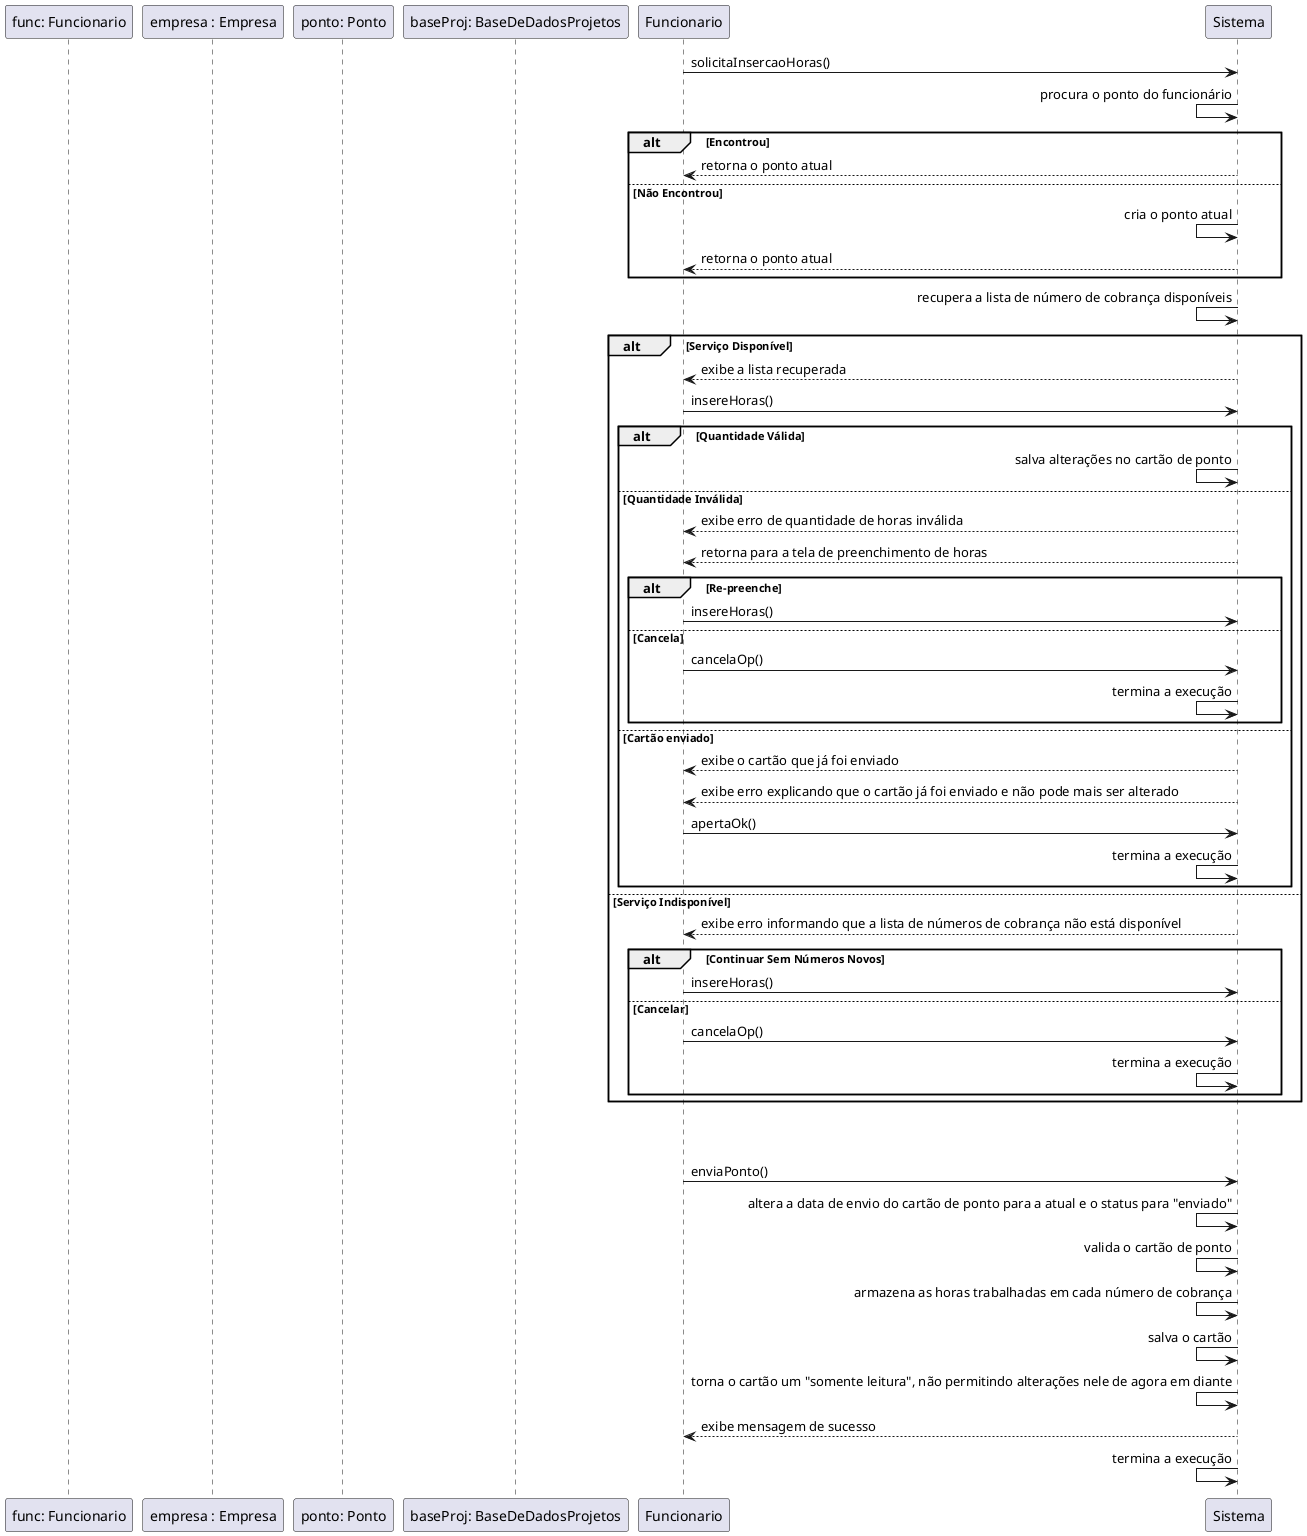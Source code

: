 @startuml

Participant "func: Funcionario" as funcionario
Participant "empresa : Empresa" as empresa
' Participant "listaFun : ListaDeFuncionarios" as listaFuncionarios
' Participant "venda: Venda" as venda
' Participant "pgto: Pagamento" as pagamento
Participant "ponto: Ponto" as ponto
Participant "baseProj: BaseDeDadosProjetos" as baseProjeto

Funcionario -> Sistema : solicitaInsercaoHoras()
Sistema <- Sistema : procura o ponto do funcionário

alt Encontrou
    Funcionario <-- Sistema : retorna o ponto atual
else Não Encontrou
    Sistema <- Sistema : cria o ponto atual
    Funcionario <-- Sistema : retorna o ponto atual
end

Sistema <- Sistema : recupera a lista de número de cobrança disponíveis

alt Serviço Disponível

    Funcionario <-- Sistema : exibe a lista recuperada
    Funcionario -> Sistema : insereHoras()

    alt Quantidade Válida

        Sistema <- Sistema : salva alterações no cartão de ponto

    else Quantidade Inválida

        Funcionario <-- Sistema : exibe erro de quantidade de horas inválida
        Funcionario <-- Sistema : retorna para a tela de preenchimento de horas

        alt Re-preenche

            Funcionario -> Sistema : insereHoras()

        else Cancela

            Funcionario -> Sistema : cancelaOp()
            Sistema <- Sistema : termina a execução

        end

    else Cartão enviado

        Funcionario <-- Sistema : exibe o cartão que já foi enviado
        Funcionario <-- Sistema : exibe erro explicando que o cartão já foi enviado e não pode mais ser alterado
        Funcionario -> Sistema : apertaOk()
        Sistema <- Sistema : termina a execução

    end

else Serviço Indisponível

    Funcionario <-- Sistema : exibe erro informando que a lista de números de cobrança não está disponível
    
    alt Continuar Sem Números Novos

        Funcionario -> Sistema : insereHoras()

    else Cancelar

        Funcionario -> Sistema : cancelaOp()
        Sistema <- Sistema : termina a execução

    end
end
|||
|||
Funcionario -> Sistema : enviaPonto()
Sistema <- Sistema : altera a data de envio do cartão de ponto para a atual e o status para "enviado"
Sistema <- Sistema : valida o cartão de ponto
Sistema <- Sistema : armazena as horas trabalhadas em cada número de cobrança
Sistema <- Sistema : salva o cartão
Sistema <- Sistema : torna o cartão um "somente leitura", não permitindo alterações nele de agora em diante
Funcionario <-- Sistema : exibe mensagem de sucesso
Sistema <- Sistema : termina a execução

@enduml